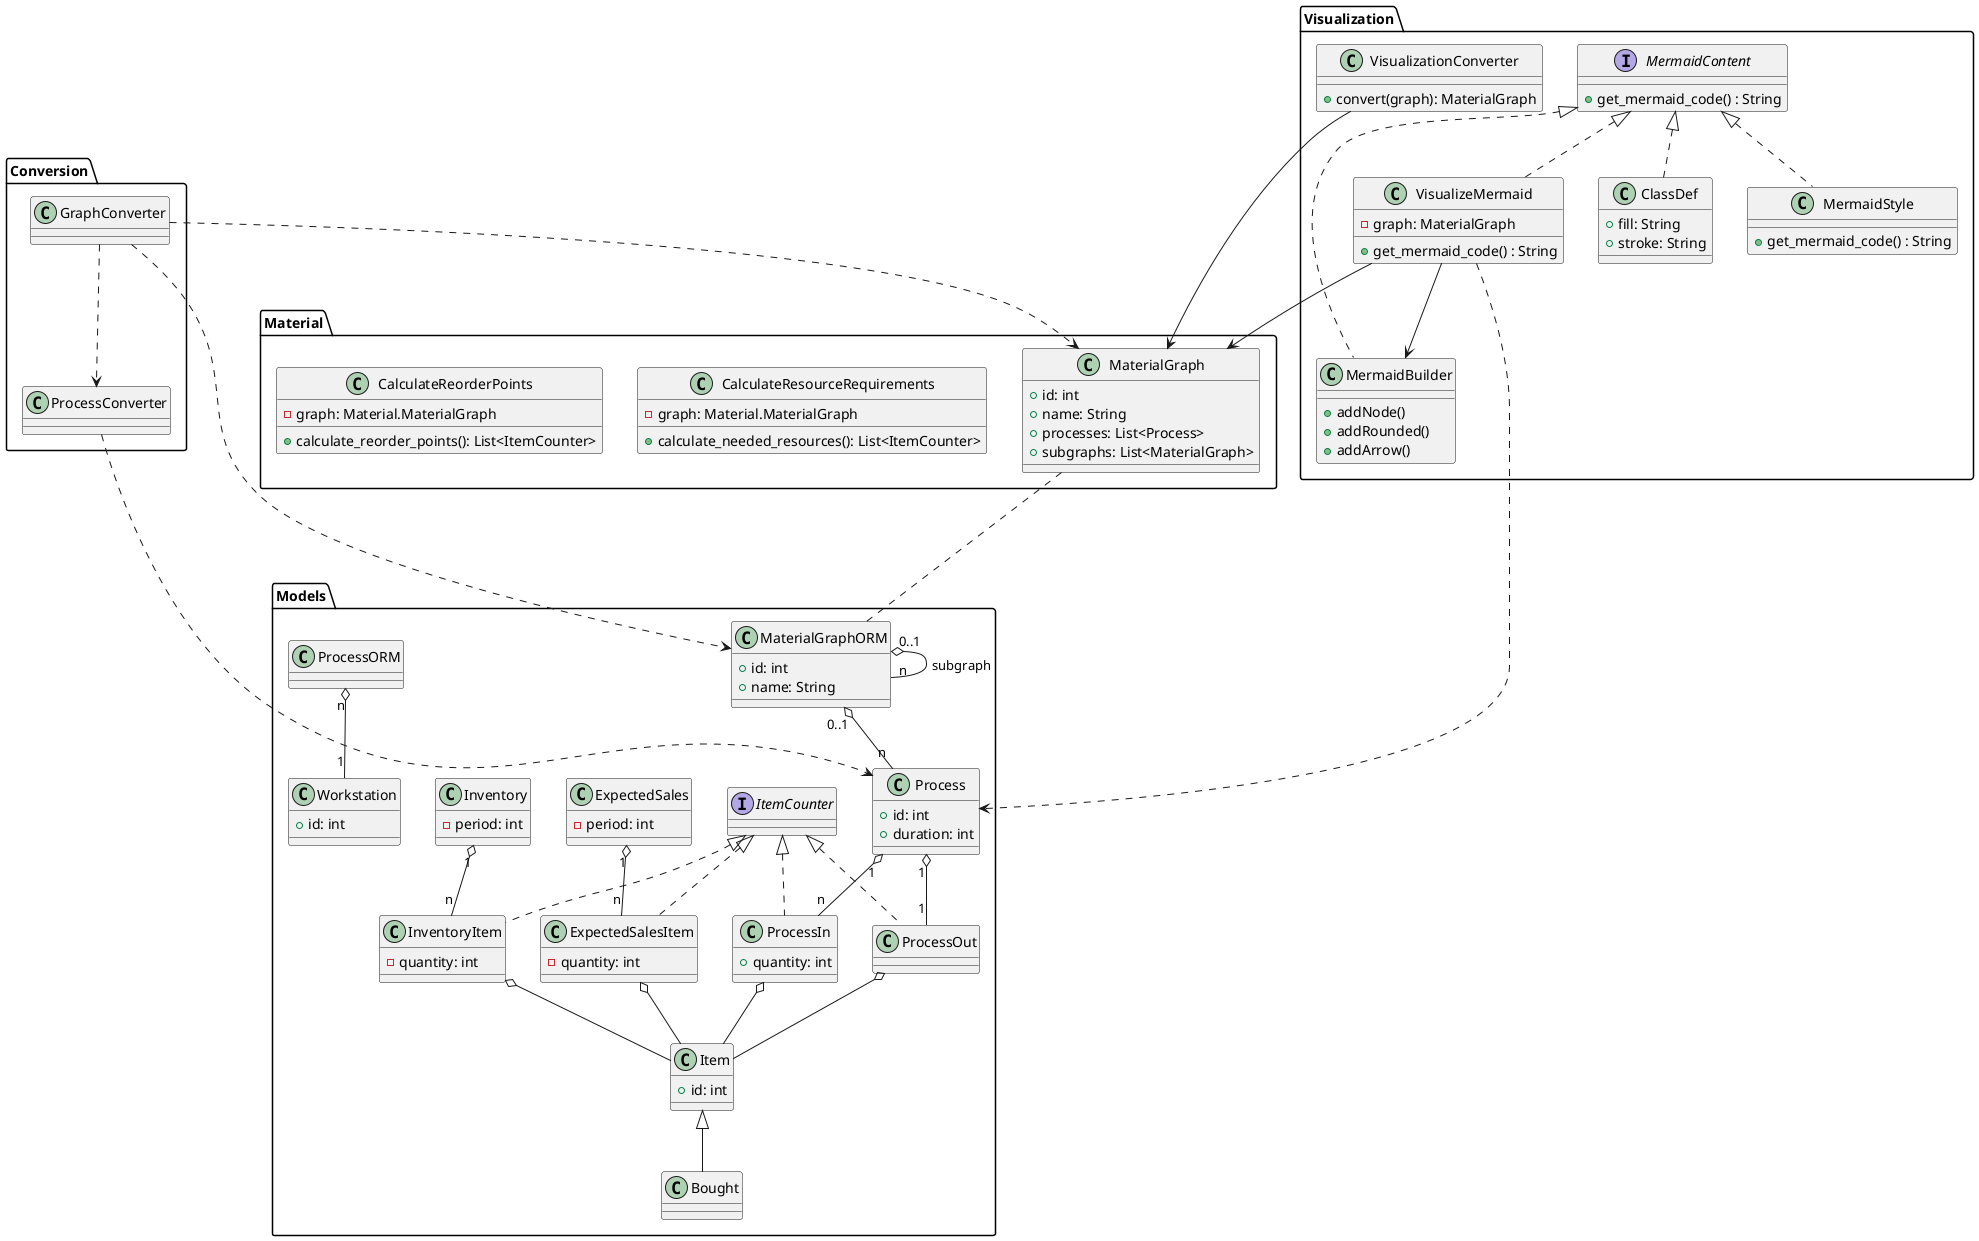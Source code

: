 @startuml
' ===== ORM Package =====
package Models {
  class MaterialGraphORM {
    + id: int
    + name: String
  }

  class Process {
    + id: int
    + duration: int
  }
    interface ItemCounter{
  }

  class ProcessIn implements ItemCounter {
    + quantity: int
  }

  class ProcessOut implements ItemCounter {
  }

  class Item {
    + id: int
  }
  class Bought extends Item{
  }

  class Workstation {
    + id: int
  }

  class ExpectedSales {
    - period: int
  }

  class ExpectedSalesItem implements ItemCounter {
    - quantity: int
  }

  class Inventory{
    - period: int
  }

  class InventoryItem implements ItemCounter{
    - quantity: int
  }



  ' ORM Associations
  MaterialGraphORM "0..1" o-- "n" Process
  MaterialGraphORM "0..1" o--- "n" MaterialGraphORM: "subgraph"
  Process "1" o-- "n" ProcessIn
  Process "1" o-- "1" ProcessOut
  ProcessIn o-- Item
  ProcessOut o-- Item
  ProcessORM "n" o-- "1" Workstation
  Inventory "1" o-- "n" InventoryItem
  InventoryItem o-- Item

  ExpectedSales "1" o-- "n" ExpectedSalesItem
  ExpectedSalesItem o-- Item
}



package Material {

    class MaterialGraph {
        + id: int
        + name: String
        + processes: List<Process>
        + subgraphs: List<MaterialGraph>
    }


    class CalculateResourceRequirements {
        - graph: Material.MaterialGraph
        + calculate_needed_resources(): List<ItemCounter>
    }

    class CalculateReorderPoints {
        - graph: Material.MaterialGraph
        + calculate_reorder_points(): List<ItemCounter>
    }

}
package Conversion {
  class ProcessConverter {
  }

  class GraphConverter {
  }

  ' Dependencies
  GraphConverter ..> ProcessConverter
  GraphConverter ..> Material.MaterialGraph
  GraphConverter ..> Models.MaterialGraphORM
  ProcessConverter ..> Process
}




package "Visualization" {
    class VisualizationConverter {
      + convert(graph): MaterialGraph
    }
  interface MermaidContent {
    + get_mermaid_code() : String
  }

  class ClassDef implements MermaidContent {
    + fill: String
    + stroke: String
  }

  class MermaidStyle implements MermaidContent {
    + get_mermaid_code() : String
  }

  class MermaidBuilder implements MermaidContent {
    + addNode()
    + addRounded()
    + addArrow()
  }

  class VisualizeMermaid implements MermaidContent {
    - graph: MaterialGraph
    + get_mermaid_code() : String
  }

  ' Visualization Dependencies
  VisualizationConverter --> Material.MaterialGraph
  VisualizeMermaid --> MermaidBuilder
  VisualizeMermaid --> MaterialGraph
  VisualizeMermaid ..> Process
}

Material.MaterialGraph ... Models.MaterialGraphORM

@enduml
